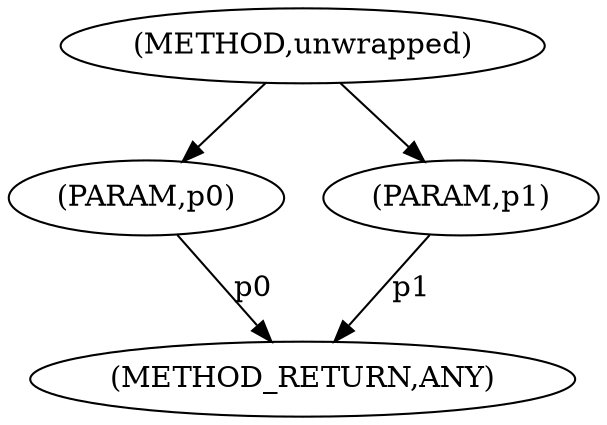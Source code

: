 digraph "unwrapped" {  
"5895" [label = <(METHOD,unwrapped)> ]
"5899" [label = <(METHOD_RETURN,ANY)> ]
"5896" [label = <(PARAM,p0)> ]
"5897" [label = <(PARAM,p1)> ]
  "5896" -> "5899"  [ label = "p0"] 
  "5897" -> "5899"  [ label = "p1"] 
  "5895" -> "5896" 
  "5895" -> "5897" 
}
